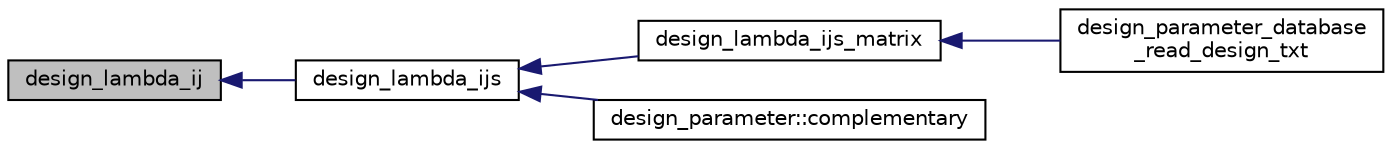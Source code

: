 digraph "design_lambda_ij"
{
  edge [fontname="Helvetica",fontsize="10",labelfontname="Helvetica",labelfontsize="10"];
  node [fontname="Helvetica",fontsize="10",shape=record];
  rankdir="LR";
  Node104 [label="design_lambda_ij",height=0.2,width=0.4,color="black", fillcolor="grey75", style="filled", fontcolor="black"];
  Node104 -> Node105 [dir="back",color="midnightblue",fontsize="10",style="solid",fontname="Helvetica"];
  Node105 [label="design_lambda_ijs",height=0.2,width=0.4,color="black", fillcolor="white", style="filled",URL="$d9/d60/discreta_8h.html#a89f8e89e9ddb69c6871c43b5253363f2"];
  Node105 -> Node106 [dir="back",color="midnightblue",fontsize="10",style="solid",fontname="Helvetica"];
  Node106 [label="design_lambda_ijs_matrix",height=0.2,width=0.4,color="black", fillcolor="white", style="filled",URL="$d9/d60/discreta_8h.html#a77a457666b8a4a24f1208d257a53f3fb"];
  Node106 -> Node107 [dir="back",color="midnightblue",fontsize="10",style="solid",fontname="Helvetica"];
  Node107 [label="design_parameter_database\l_read_design_txt",height=0.2,width=0.4,color="black", fillcolor="white", style="filled",URL="$d9/d60/discreta_8h.html#ac12f39c2d57b543c801c36d26f237ac7"];
  Node105 -> Node108 [dir="back",color="midnightblue",fontsize="10",style="solid",fontname="Helvetica"];
  Node108 [label="design_parameter::complementary",height=0.2,width=0.4,color="black", fillcolor="white", style="filled",URL="$da/d94/classdesign__parameter.html#a9025f18483dfe3f57eecfc6a603b7df1"];
}
